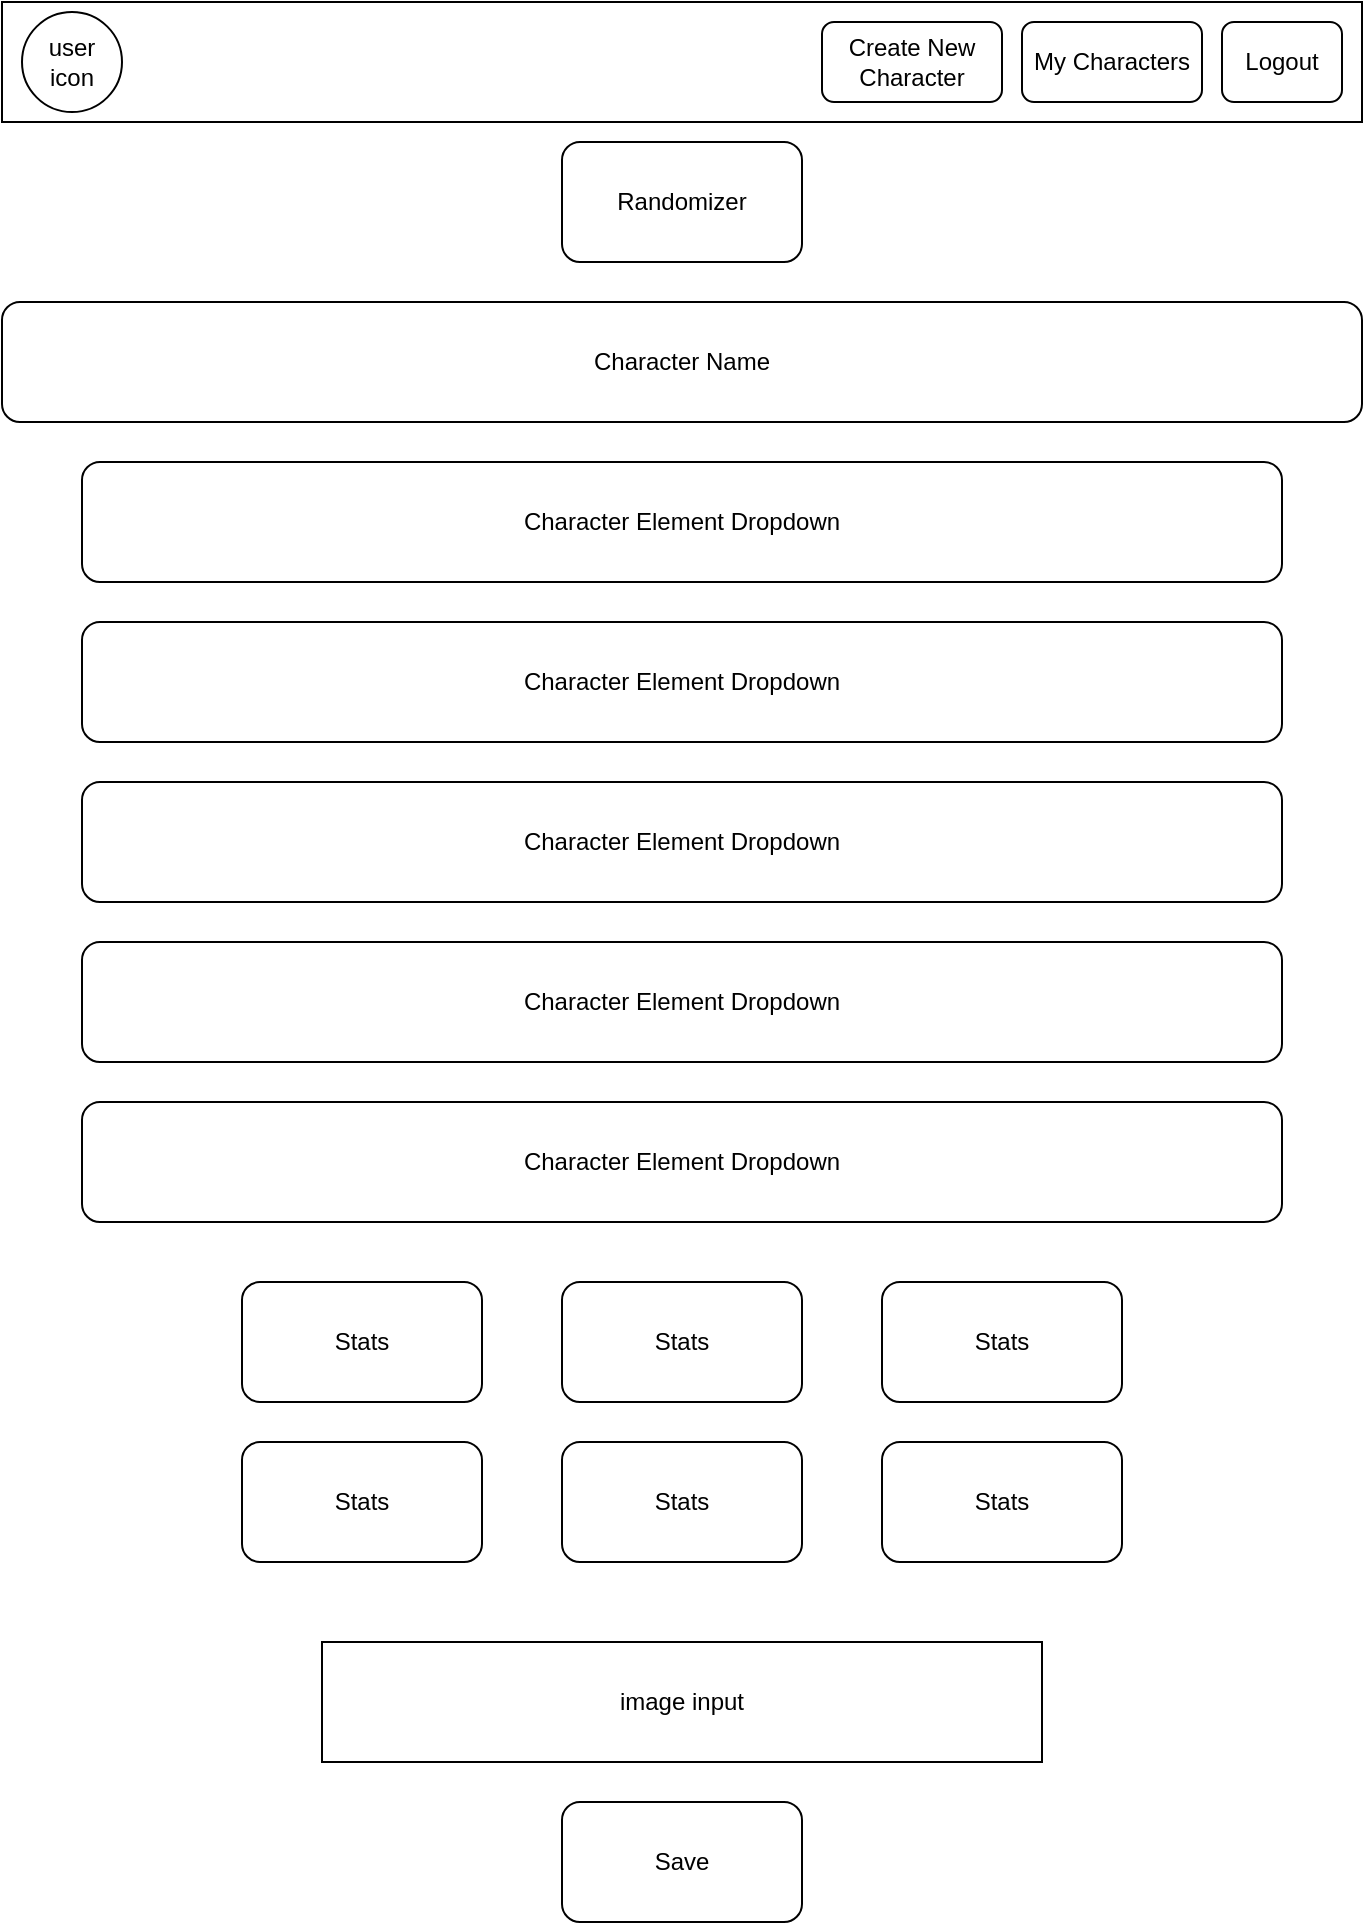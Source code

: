 <mxfile>
    <diagram id="yINI2rw_4JIcWl7Hiipb" name="Page-1">
        <mxGraphModel dx="895" dy="1079" grid="1" gridSize="10" guides="1" tooltips="1" connect="1" arrows="1" fold="1" page="1" pageScale="1" pageWidth="850" pageHeight="1100" math="0" shadow="0">
            <root>
                <mxCell id="0"/>
                <mxCell id="1" parent="0"/>
                <mxCell id="2" value="" style="rounded=0;whiteSpace=wrap;html=1;" vertex="1" parent="1">
                    <mxGeometry x="80" y="80" width="680" height="60" as="geometry"/>
                </mxCell>
                <mxCell id="3" value="My Characters" style="rounded=1;whiteSpace=wrap;html=1;" vertex="1" parent="1">
                    <mxGeometry x="590" y="90" width="90" height="40" as="geometry"/>
                </mxCell>
                <mxCell id="4" value="Create New Character" style="rounded=1;whiteSpace=wrap;html=1;" vertex="1" parent="1">
                    <mxGeometry x="490" y="90" width="90" height="40" as="geometry"/>
                </mxCell>
                <mxCell id="5" value="Logout" style="rounded=1;whiteSpace=wrap;html=1;" vertex="1" parent="1">
                    <mxGeometry x="690" y="90" width="60" height="40" as="geometry"/>
                </mxCell>
                <mxCell id="6" value="user&lt;br&gt;icon" style="ellipse;whiteSpace=wrap;html=1;aspect=fixed;" vertex="1" parent="1">
                    <mxGeometry x="90" y="85" width="50" height="50" as="geometry"/>
                </mxCell>
                <mxCell id="7" value="Character Element Dropdown" style="rounded=1;whiteSpace=wrap;html=1;" vertex="1" parent="1">
                    <mxGeometry x="120" y="310" width="600" height="60" as="geometry"/>
                </mxCell>
                <mxCell id="8" value="Character Element Dropdown" style="rounded=1;whiteSpace=wrap;html=1;" vertex="1" parent="1">
                    <mxGeometry x="120" y="390" width="600" height="60" as="geometry"/>
                </mxCell>
                <mxCell id="9" value="Character Element Dropdown" style="rounded=1;whiteSpace=wrap;html=1;" vertex="1" parent="1">
                    <mxGeometry x="120" y="470" width="600" height="60" as="geometry"/>
                </mxCell>
                <mxCell id="10" value="Character Element Dropdown" style="rounded=1;whiteSpace=wrap;html=1;" vertex="1" parent="1">
                    <mxGeometry x="120" y="550" width="600" height="60" as="geometry"/>
                </mxCell>
                <mxCell id="11" value="Character Element Dropdown" style="rounded=1;whiteSpace=wrap;html=1;" vertex="1" parent="1">
                    <mxGeometry x="120" y="630" width="600" height="60" as="geometry"/>
                </mxCell>
                <mxCell id="13" value="Randomizer" style="rounded=1;whiteSpace=wrap;html=1;" vertex="1" parent="1">
                    <mxGeometry x="360" y="150" width="120" height="60" as="geometry"/>
                </mxCell>
                <mxCell id="14" value="Save" style="rounded=1;whiteSpace=wrap;html=1;" vertex="1" parent="1">
                    <mxGeometry x="360" y="980" width="120" height="60" as="geometry"/>
                </mxCell>
                <mxCell id="15" value="Character Name" style="rounded=1;whiteSpace=wrap;html=1;" vertex="1" parent="1">
                    <mxGeometry x="80" y="230" width="680" height="60" as="geometry"/>
                </mxCell>
                <mxCell id="24" value="image input" style="rounded=0;whiteSpace=wrap;html=1;" vertex="1" parent="1">
                    <mxGeometry x="240" y="900" width="360" height="60" as="geometry"/>
                </mxCell>
                <mxCell id="25" value="Stats" style="rounded=1;whiteSpace=wrap;html=1;" vertex="1" parent="1">
                    <mxGeometry x="200" y="720" width="120" height="60" as="geometry"/>
                </mxCell>
                <mxCell id="26" value="Stats" style="rounded=1;whiteSpace=wrap;html=1;" vertex="1" parent="1">
                    <mxGeometry x="200" y="800" width="120" height="60" as="geometry"/>
                </mxCell>
                <mxCell id="27" value="Stats" style="rounded=1;whiteSpace=wrap;html=1;" vertex="1" parent="1">
                    <mxGeometry x="360" y="720" width="120" height="60" as="geometry"/>
                </mxCell>
                <mxCell id="28" value="Stats" style="rounded=1;whiteSpace=wrap;html=1;" vertex="1" parent="1">
                    <mxGeometry x="360" y="800" width="120" height="60" as="geometry"/>
                </mxCell>
                <mxCell id="29" value="Stats" style="rounded=1;whiteSpace=wrap;html=1;" vertex="1" parent="1">
                    <mxGeometry x="520" y="800" width="120" height="60" as="geometry"/>
                </mxCell>
                <mxCell id="30" value="Stats" style="rounded=1;whiteSpace=wrap;html=1;" vertex="1" parent="1">
                    <mxGeometry x="520" y="720" width="120" height="60" as="geometry"/>
                </mxCell>
            </root>
        </mxGraphModel>
    </diagram>
</mxfile>